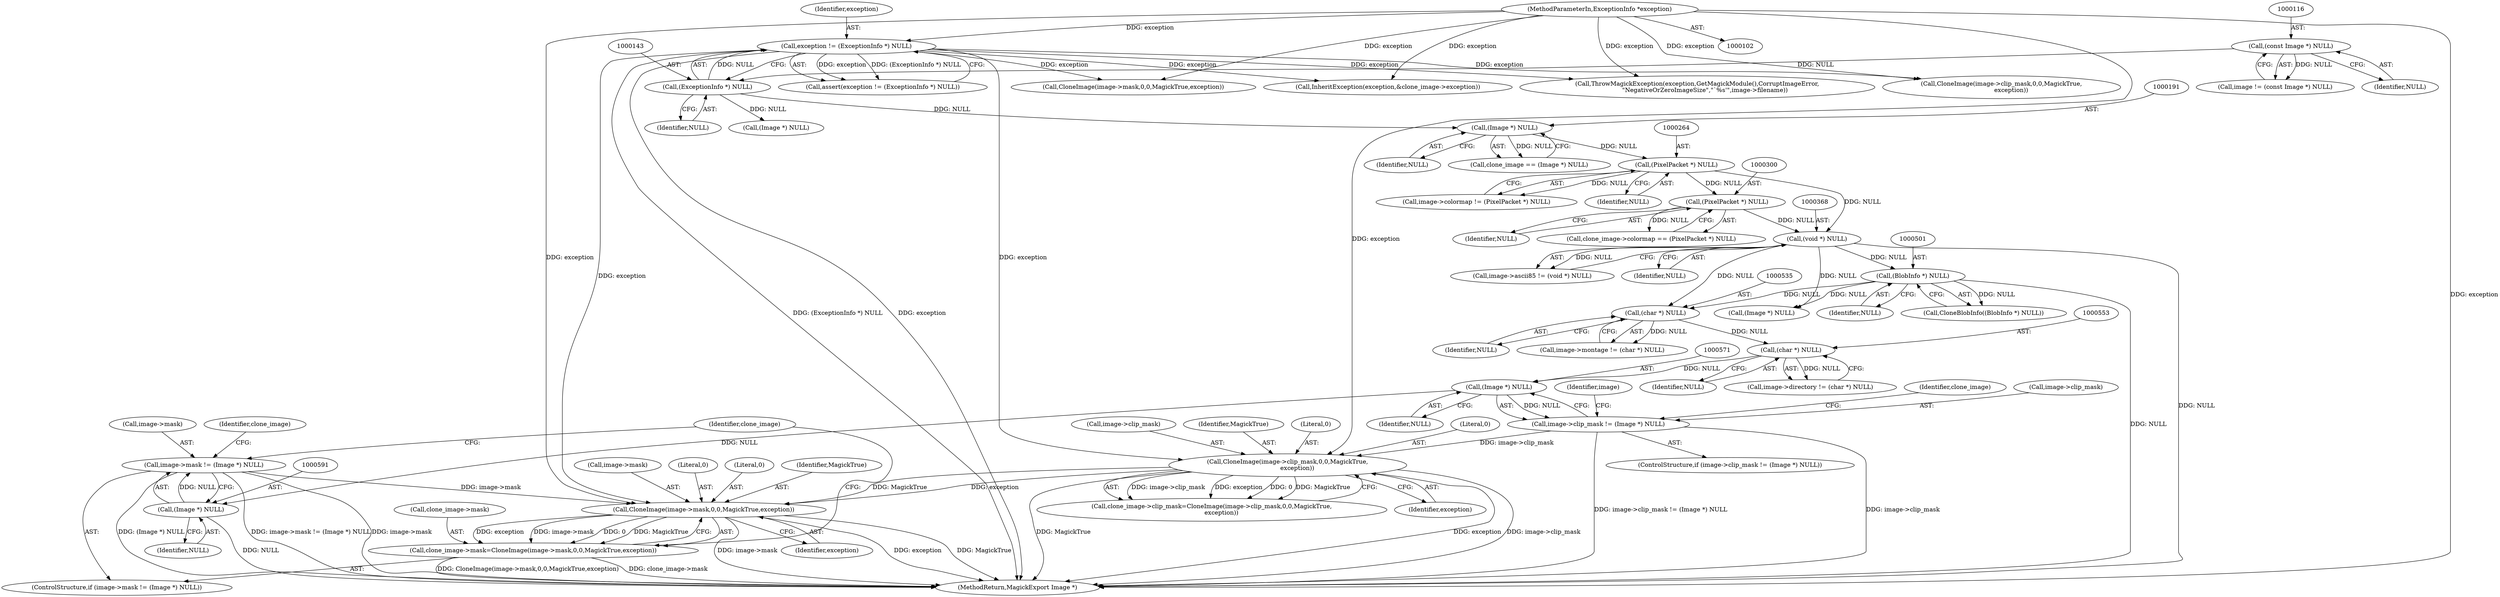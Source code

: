 digraph "0_ImageMagick_01843366d6a7b96e22ad7bb67f3df7d9fd4d5d74@pointer" {
"1000597" [label="(Call,CloneImage(image->mask,0,0,MagickTrue,exception))"];
"1000586" [label="(Call,image->mask != (Image *) NULL)"];
"1000590" [label="(Call,(Image *) NULL)"];
"1000570" [label="(Call,(Image *) NULL)"];
"1000552" [label="(Call,(char *) NULL)"];
"1000534" [label="(Call,(char *) NULL)"];
"1000367" [label="(Call,(void *) NULL)"];
"1000263" [label="(Call,(PixelPacket *) NULL)"];
"1000190" [label="(Call,(Image *) NULL)"];
"1000142" [label="(Call,(ExceptionInfo *) NULL)"];
"1000115" [label="(Call,(const Image *) NULL)"];
"1000299" [label="(Call,(PixelPacket *) NULL)"];
"1000500" [label="(Call,(BlobInfo *) NULL)"];
"1000140" [label="(Call,exception != (ExceptionInfo *) NULL)"];
"1000107" [label="(MethodParameterIn,ExceptionInfo *exception)"];
"1000577" [label="(Call,CloneImage(image->clip_mask,0,0,MagickTrue,\n          exception))"];
"1000566" [label="(Call,image->clip_mask != (Image *) NULL)"];
"1000593" [label="(Call,clone_image->mask=CloneImage(image->mask,0,0,MagickTrue,exception))"];
"1000604" [label="(Identifier,exception)"];
"1000573" [label="(Call,clone_image->clip_mask=CloneImage(image->clip_mask,0,0,MagickTrue,\n          exception))"];
"1000603" [label="(Identifier,MagickTrue)"];
"1000572" [label="(Identifier,NULL)"];
"1000530" [label="(Call,image->montage != (char *) NULL)"];
"1000367" [label="(Call,(void *) NULL)"];
"1000500" [label="(Call,(BlobInfo *) NULL)"];
"1000369" [label="(Identifier,NULL)"];
"1000633" [label="(Call,(Image *) NULL)"];
"1000142" [label="(Call,(ExceptionInfo *) NULL)"];
"1000660" [label="(Call,CloneImage(image->mask,0,0,MagickTrue,exception))"];
"1000584" [label="(Identifier,exception)"];
"1000586" [label="(Call,image->mask != (Image *) NULL)"];
"1000534" [label="(Call,(char *) NULL)"];
"1000139" [label="(Call,assert(exception != (ExceptionInfo *) NULL))"];
"1000113" [label="(Call,image != (const Image *) NULL)"];
"1000594" [label="(Call,clone_image->mask)"];
"1000552" [label="(Call,(char *) NULL)"];
"1000832" [label="(Call,InheritException(exception,&clone_image->exception))"];
"1000581" [label="(Literal,0)"];
"1000585" [label="(ControlStructure,if (image->mask != (Image *) NULL))"];
"1000265" [label="(Identifier,NULL)"];
"1000597" [label="(Call,CloneImage(image->mask,0,0,MagickTrue,exception))"];
"1000295" [label="(Call,clone_image->colormap == (PixelPacket *) NULL)"];
"1000598" [label="(Call,image->mask)"];
"1000554" [label="(Identifier,NULL)"];
"1000578" [label="(Call,image->clip_mask)"];
"1000263" [label="(Call,(PixelPacket *) NULL)"];
"1000363" [label="(Call,image->ascii85 != (void *) NULL)"];
"1000566" [label="(Call,image->clip_mask != (Image *) NULL)"];
"1000548" [label="(Call,image->directory != (char *) NULL)"];
"1000115" [label="(Call,(const Image *) NULL)"];
"1000583" [label="(Identifier,MagickTrue)"];
"1000144" [label="(Identifier,NULL)"];
"1000602" [label="(Literal,0)"];
"1000593" [label="(Call,clone_image->mask=CloneImage(image->mask,0,0,MagickTrue,exception))"];
"1000565" [label="(ControlStructure,if (image->clip_mask != (Image *) NULL))"];
"1000588" [label="(Identifier,image)"];
"1000536" [label="(Identifier,NULL)"];
"1000117" [label="(Identifier,NULL)"];
"1000595" [label="(Identifier,clone_image)"];
"1000176" [label="(Call,(Image *) NULL)"];
"1000301" [label="(Identifier,NULL)"];
"1000141" [label="(Identifier,exception)"];
"1000499" [label="(Call,CloneBlobInfo((BlobInfo *) NULL))"];
"1000570" [label="(Call,(Image *) NULL)"];
"1000587" [label="(Call,image->mask)"];
"1000844" [label="(MethodReturn,MagickExport Image *)"];
"1000607" [label="(Identifier,clone_image)"];
"1000166" [label="(Call,ThrowMagickException(exception,GetMagickModule(),CorruptImageError,\n        \"NegativeOrZeroImageSize\",\"`%s'\",image->filename))"];
"1000299" [label="(Call,(PixelPacket *) NULL)"];
"1000582" [label="(Literal,0)"];
"1000575" [label="(Identifier,clone_image)"];
"1000107" [label="(MethodParameterIn,ExceptionInfo *exception)"];
"1000188" [label="(Call,clone_image == (Image *) NULL)"];
"1000192" [label="(Identifier,NULL)"];
"1000190" [label="(Call,(Image *) NULL)"];
"1000259" [label="(Call,image->colormap != (PixelPacket *) NULL)"];
"1000592" [label="(Identifier,NULL)"];
"1000640" [label="(Call,CloneImage(image->clip_mask,0,0,MagickTrue,\n          exception))"];
"1000590" [label="(Call,(Image *) NULL)"];
"1000140" [label="(Call,exception != (ExceptionInfo *) NULL)"];
"1000567" [label="(Call,image->clip_mask)"];
"1000601" [label="(Literal,0)"];
"1000502" [label="(Identifier,NULL)"];
"1000577" [label="(Call,CloneImage(image->clip_mask,0,0,MagickTrue,\n          exception))"];
"1000597" -> "1000593"  [label="AST: "];
"1000597" -> "1000604"  [label="CFG: "];
"1000598" -> "1000597"  [label="AST: "];
"1000601" -> "1000597"  [label="AST: "];
"1000602" -> "1000597"  [label="AST: "];
"1000603" -> "1000597"  [label="AST: "];
"1000604" -> "1000597"  [label="AST: "];
"1000593" -> "1000597"  [label="CFG: "];
"1000597" -> "1000844"  [label="DDG: image->mask"];
"1000597" -> "1000844"  [label="DDG: exception"];
"1000597" -> "1000844"  [label="DDG: MagickTrue"];
"1000597" -> "1000593"  [label="DDG: exception"];
"1000597" -> "1000593"  [label="DDG: image->mask"];
"1000597" -> "1000593"  [label="DDG: 0"];
"1000597" -> "1000593"  [label="DDG: MagickTrue"];
"1000586" -> "1000597"  [label="DDG: image->mask"];
"1000140" -> "1000597"  [label="DDG: exception"];
"1000577" -> "1000597"  [label="DDG: exception"];
"1000577" -> "1000597"  [label="DDG: MagickTrue"];
"1000107" -> "1000597"  [label="DDG: exception"];
"1000586" -> "1000585"  [label="AST: "];
"1000586" -> "1000590"  [label="CFG: "];
"1000587" -> "1000586"  [label="AST: "];
"1000590" -> "1000586"  [label="AST: "];
"1000595" -> "1000586"  [label="CFG: "];
"1000607" -> "1000586"  [label="CFG: "];
"1000586" -> "1000844"  [label="DDG: (Image *) NULL"];
"1000586" -> "1000844"  [label="DDG: image->mask != (Image *) NULL"];
"1000586" -> "1000844"  [label="DDG: image->mask"];
"1000590" -> "1000586"  [label="DDG: NULL"];
"1000590" -> "1000592"  [label="CFG: "];
"1000591" -> "1000590"  [label="AST: "];
"1000592" -> "1000590"  [label="AST: "];
"1000590" -> "1000844"  [label="DDG: NULL"];
"1000570" -> "1000590"  [label="DDG: NULL"];
"1000570" -> "1000566"  [label="AST: "];
"1000570" -> "1000572"  [label="CFG: "];
"1000571" -> "1000570"  [label="AST: "];
"1000572" -> "1000570"  [label="AST: "];
"1000566" -> "1000570"  [label="CFG: "];
"1000570" -> "1000566"  [label="DDG: NULL"];
"1000552" -> "1000570"  [label="DDG: NULL"];
"1000552" -> "1000548"  [label="AST: "];
"1000552" -> "1000554"  [label="CFG: "];
"1000553" -> "1000552"  [label="AST: "];
"1000554" -> "1000552"  [label="AST: "];
"1000548" -> "1000552"  [label="CFG: "];
"1000552" -> "1000548"  [label="DDG: NULL"];
"1000534" -> "1000552"  [label="DDG: NULL"];
"1000534" -> "1000530"  [label="AST: "];
"1000534" -> "1000536"  [label="CFG: "];
"1000535" -> "1000534"  [label="AST: "];
"1000536" -> "1000534"  [label="AST: "];
"1000530" -> "1000534"  [label="CFG: "];
"1000534" -> "1000530"  [label="DDG: NULL"];
"1000367" -> "1000534"  [label="DDG: NULL"];
"1000500" -> "1000534"  [label="DDG: NULL"];
"1000367" -> "1000363"  [label="AST: "];
"1000367" -> "1000369"  [label="CFG: "];
"1000368" -> "1000367"  [label="AST: "];
"1000369" -> "1000367"  [label="AST: "];
"1000363" -> "1000367"  [label="CFG: "];
"1000367" -> "1000844"  [label="DDG: NULL"];
"1000367" -> "1000363"  [label="DDG: NULL"];
"1000263" -> "1000367"  [label="DDG: NULL"];
"1000299" -> "1000367"  [label="DDG: NULL"];
"1000367" -> "1000500"  [label="DDG: NULL"];
"1000367" -> "1000633"  [label="DDG: NULL"];
"1000263" -> "1000259"  [label="AST: "];
"1000263" -> "1000265"  [label="CFG: "];
"1000264" -> "1000263"  [label="AST: "];
"1000265" -> "1000263"  [label="AST: "];
"1000259" -> "1000263"  [label="CFG: "];
"1000263" -> "1000259"  [label="DDG: NULL"];
"1000190" -> "1000263"  [label="DDG: NULL"];
"1000263" -> "1000299"  [label="DDG: NULL"];
"1000190" -> "1000188"  [label="AST: "];
"1000190" -> "1000192"  [label="CFG: "];
"1000191" -> "1000190"  [label="AST: "];
"1000192" -> "1000190"  [label="AST: "];
"1000188" -> "1000190"  [label="CFG: "];
"1000190" -> "1000188"  [label="DDG: NULL"];
"1000142" -> "1000190"  [label="DDG: NULL"];
"1000142" -> "1000140"  [label="AST: "];
"1000142" -> "1000144"  [label="CFG: "];
"1000143" -> "1000142"  [label="AST: "];
"1000144" -> "1000142"  [label="AST: "];
"1000140" -> "1000142"  [label="CFG: "];
"1000142" -> "1000140"  [label="DDG: NULL"];
"1000115" -> "1000142"  [label="DDG: NULL"];
"1000142" -> "1000176"  [label="DDG: NULL"];
"1000115" -> "1000113"  [label="AST: "];
"1000115" -> "1000117"  [label="CFG: "];
"1000116" -> "1000115"  [label="AST: "];
"1000117" -> "1000115"  [label="AST: "];
"1000113" -> "1000115"  [label="CFG: "];
"1000115" -> "1000113"  [label="DDG: NULL"];
"1000299" -> "1000295"  [label="AST: "];
"1000299" -> "1000301"  [label="CFG: "];
"1000300" -> "1000299"  [label="AST: "];
"1000301" -> "1000299"  [label="AST: "];
"1000295" -> "1000299"  [label="CFG: "];
"1000299" -> "1000295"  [label="DDG: NULL"];
"1000500" -> "1000499"  [label="AST: "];
"1000500" -> "1000502"  [label="CFG: "];
"1000501" -> "1000500"  [label="AST: "];
"1000502" -> "1000500"  [label="AST: "];
"1000499" -> "1000500"  [label="CFG: "];
"1000500" -> "1000844"  [label="DDG: NULL"];
"1000500" -> "1000499"  [label="DDG: NULL"];
"1000500" -> "1000633"  [label="DDG: NULL"];
"1000140" -> "1000139"  [label="AST: "];
"1000141" -> "1000140"  [label="AST: "];
"1000139" -> "1000140"  [label="CFG: "];
"1000140" -> "1000844"  [label="DDG: (ExceptionInfo *) NULL"];
"1000140" -> "1000844"  [label="DDG: exception"];
"1000140" -> "1000139"  [label="DDG: exception"];
"1000140" -> "1000139"  [label="DDG: (ExceptionInfo *) NULL"];
"1000107" -> "1000140"  [label="DDG: exception"];
"1000140" -> "1000166"  [label="DDG: exception"];
"1000140" -> "1000577"  [label="DDG: exception"];
"1000140" -> "1000640"  [label="DDG: exception"];
"1000140" -> "1000660"  [label="DDG: exception"];
"1000140" -> "1000832"  [label="DDG: exception"];
"1000107" -> "1000102"  [label="AST: "];
"1000107" -> "1000844"  [label="DDG: exception"];
"1000107" -> "1000166"  [label="DDG: exception"];
"1000107" -> "1000577"  [label="DDG: exception"];
"1000107" -> "1000640"  [label="DDG: exception"];
"1000107" -> "1000660"  [label="DDG: exception"];
"1000107" -> "1000832"  [label="DDG: exception"];
"1000577" -> "1000573"  [label="AST: "];
"1000577" -> "1000584"  [label="CFG: "];
"1000578" -> "1000577"  [label="AST: "];
"1000581" -> "1000577"  [label="AST: "];
"1000582" -> "1000577"  [label="AST: "];
"1000583" -> "1000577"  [label="AST: "];
"1000584" -> "1000577"  [label="AST: "];
"1000573" -> "1000577"  [label="CFG: "];
"1000577" -> "1000844"  [label="DDG: MagickTrue"];
"1000577" -> "1000844"  [label="DDG: exception"];
"1000577" -> "1000844"  [label="DDG: image->clip_mask"];
"1000577" -> "1000573"  [label="DDG: image->clip_mask"];
"1000577" -> "1000573"  [label="DDG: exception"];
"1000577" -> "1000573"  [label="DDG: 0"];
"1000577" -> "1000573"  [label="DDG: MagickTrue"];
"1000566" -> "1000577"  [label="DDG: image->clip_mask"];
"1000566" -> "1000565"  [label="AST: "];
"1000567" -> "1000566"  [label="AST: "];
"1000575" -> "1000566"  [label="CFG: "];
"1000588" -> "1000566"  [label="CFG: "];
"1000566" -> "1000844"  [label="DDG: image->clip_mask != (Image *) NULL"];
"1000566" -> "1000844"  [label="DDG: image->clip_mask"];
"1000593" -> "1000585"  [label="AST: "];
"1000594" -> "1000593"  [label="AST: "];
"1000607" -> "1000593"  [label="CFG: "];
"1000593" -> "1000844"  [label="DDG: CloneImage(image->mask,0,0,MagickTrue,exception)"];
"1000593" -> "1000844"  [label="DDG: clone_image->mask"];
}
